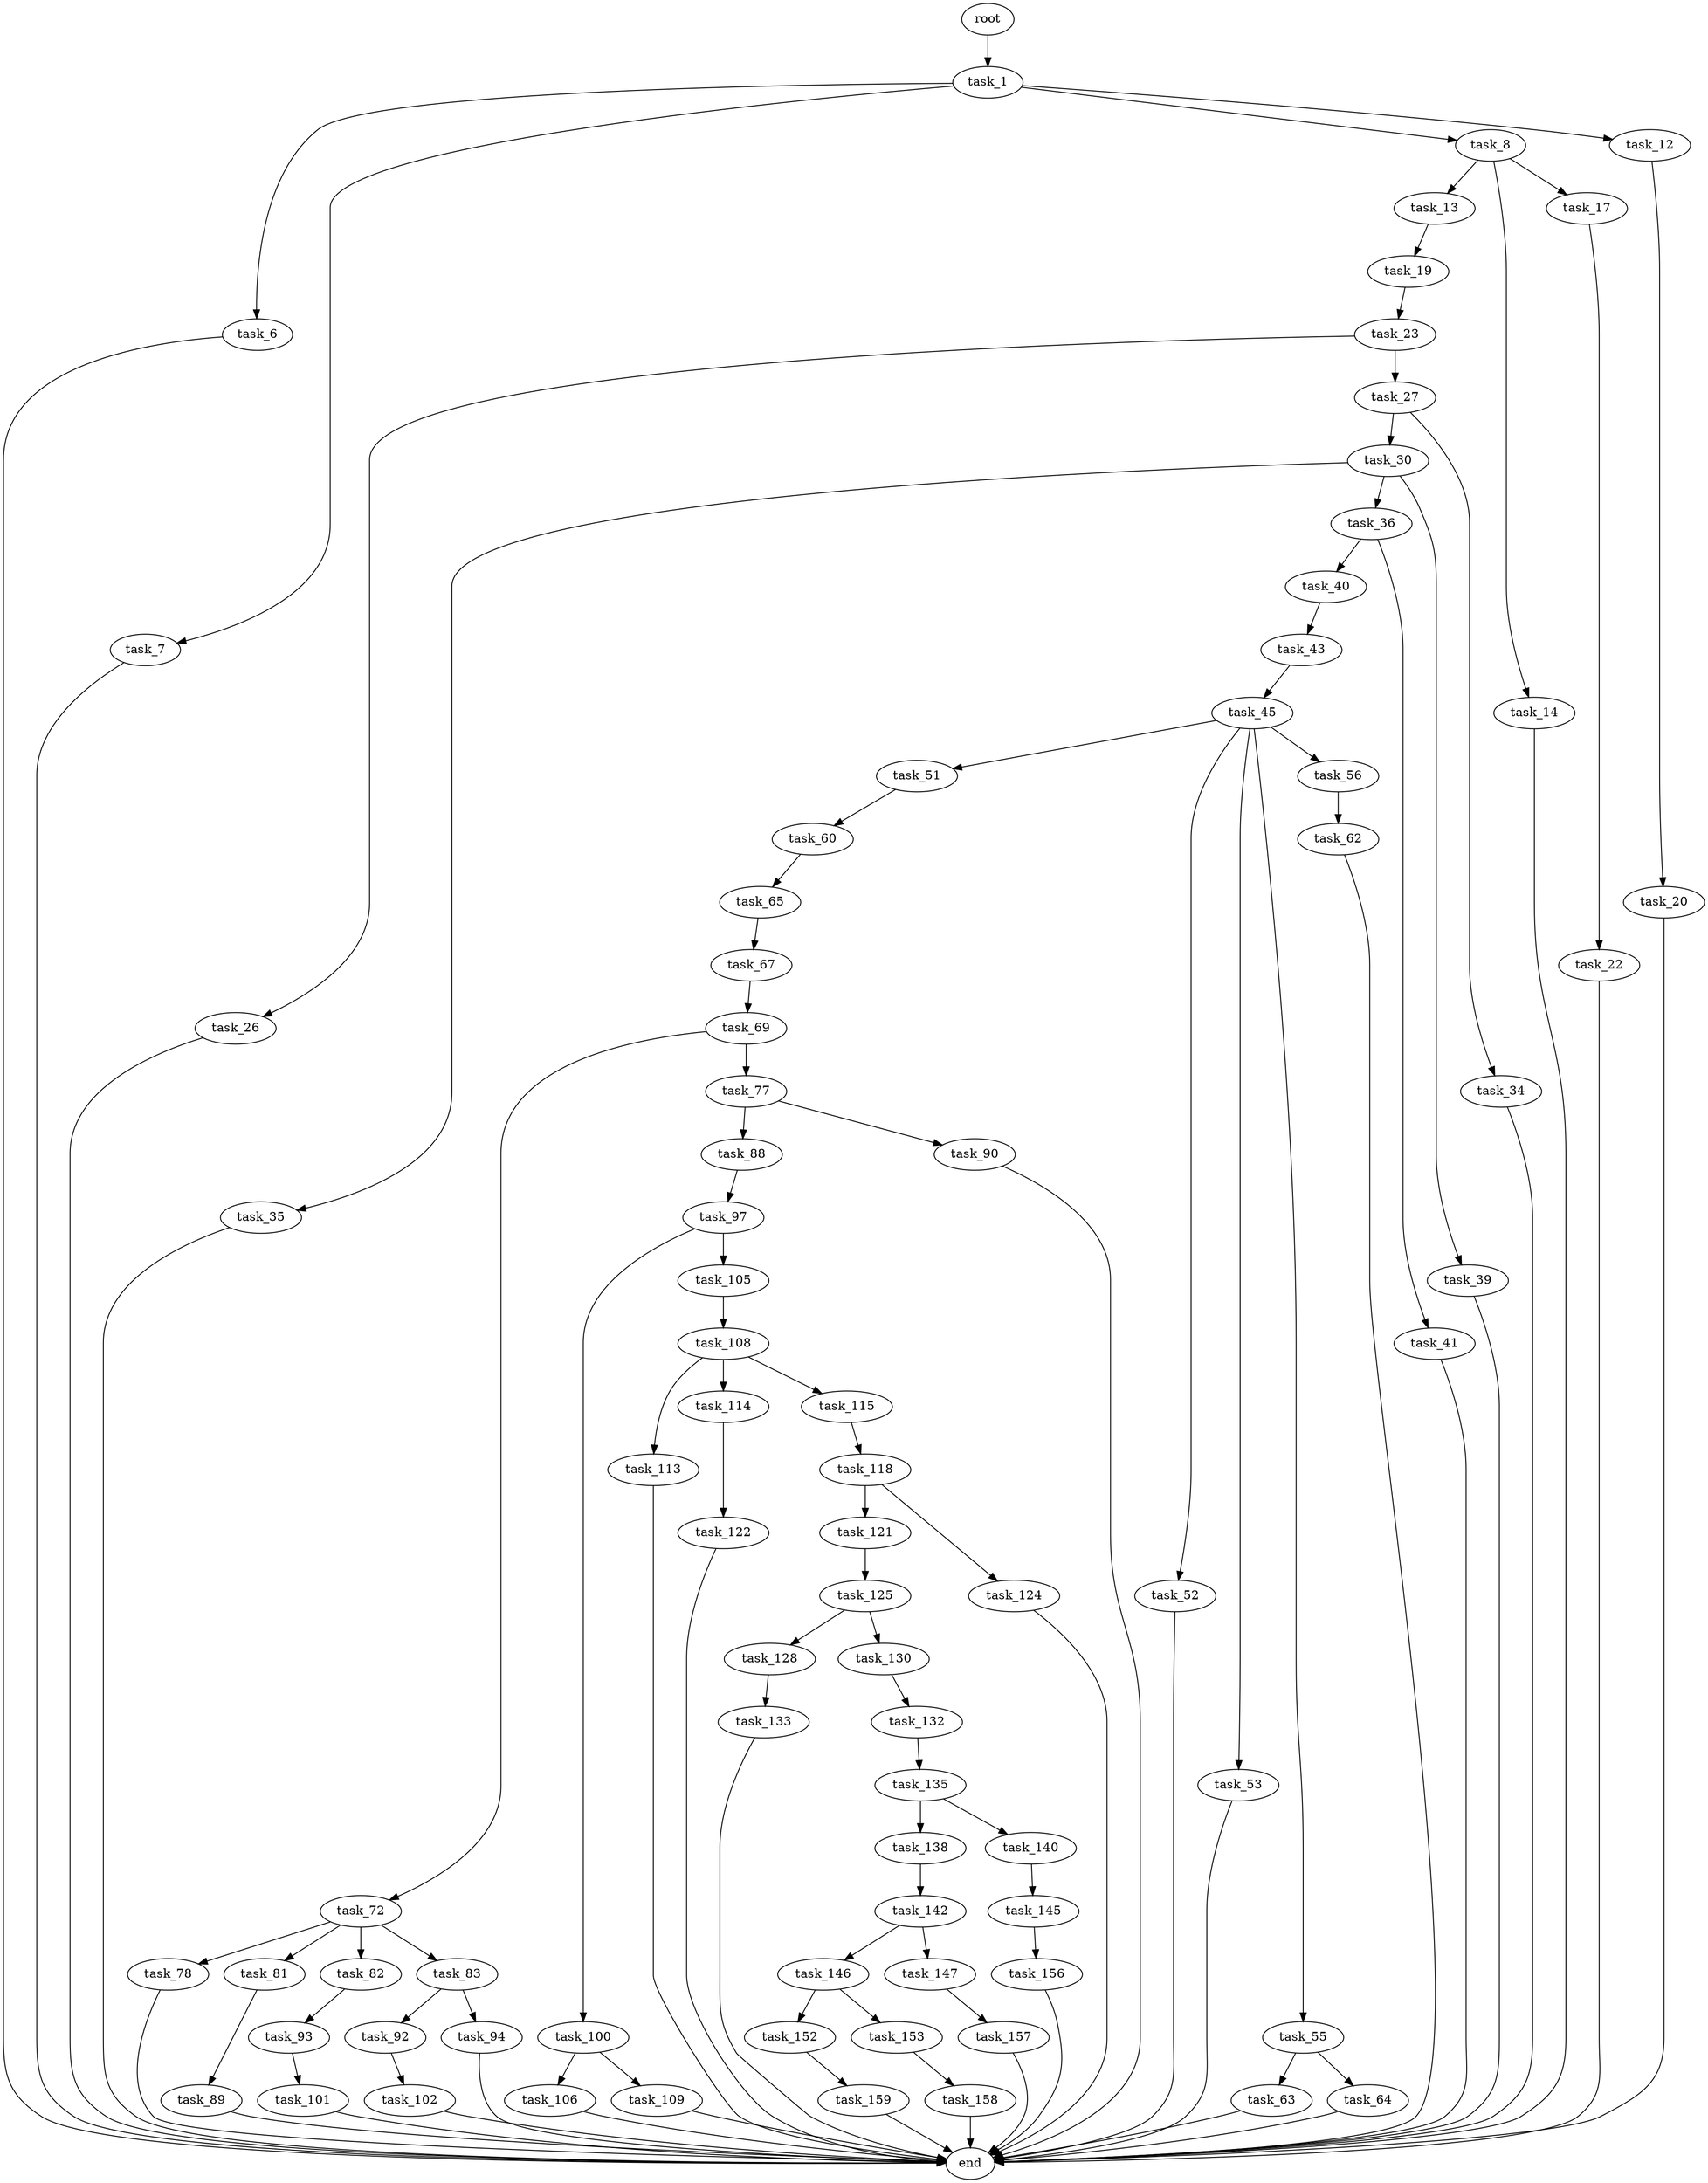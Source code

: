 digraph G {
  root [size="0.000000"];
  task_1 [size="8589934592.000000"];
  task_6 [size="28991029248.000000"];
  task_7 [size="549755813888.000000"];
  task_8 [size="1073741824000.000000"];
  task_12 [size="1285603184.000000"];
  end [size="0.000000"];
  task_13 [size="228081562865.000000"];
  task_14 [size="35405029068.000000"];
  task_17 [size="789378195.000000"];
  task_20 [size="1073741824000.000000"];
  task_19 [size="7808266932.000000"];
  task_22 [size="805318860.000000"];
  task_23 [size="2448454604.000000"];
  task_26 [size="1111584126560.000000"];
  task_27 [size="368293445632.000000"];
  task_30 [size="29726224560.000000"];
  task_34 [size="913514801785.000000"];
  task_35 [size="549755813888.000000"];
  task_36 [size="782757789696.000000"];
  task_39 [size="4492723665.000000"];
  task_40 [size="782757789696.000000"];
  task_41 [size="8589934592.000000"];
  task_43 [size="368293445632.000000"];
  task_45 [size="74246700879.000000"];
  task_51 [size="9576136618.000000"];
  task_52 [size="16462215600.000000"];
  task_53 [size="3187656225.000000"];
  task_55 [size="134217728000.000000"];
  task_56 [size="549755813888.000000"];
  task_60 [size="68719476736.000000"];
  task_63 [size="228349554264.000000"];
  task_64 [size="20813629134.000000"];
  task_62 [size="28991029248.000000"];
  task_65 [size="64356002187.000000"];
  task_67 [size="477266938451.000000"];
  task_69 [size="79146316906.000000"];
  task_72 [size="170425657104.000000"];
  task_77 [size="16482455852.000000"];
  task_78 [size="134217728000.000000"];
  task_81 [size="42591405752.000000"];
  task_82 [size="782757789696.000000"];
  task_83 [size="17112942181.000000"];
  task_88 [size="368293445632.000000"];
  task_90 [size="902385850857.000000"];
  task_89 [size="15719066294.000000"];
  task_93 [size="469847136107.000000"];
  task_92 [size="1527829000.000000"];
  task_94 [size="1369624576.000000"];
  task_97 [size="134217728000.000000"];
  task_102 [size="13827307988.000000"];
  task_101 [size="273197818088.000000"];
  task_100 [size="341437446969.000000"];
  task_105 [size="19606798482.000000"];
  task_106 [size="35242950699.000000"];
  task_109 [size="1273597030.000000"];
  task_108 [size="134217728000.000000"];
  task_113 [size="1073741824000.000000"];
  task_114 [size="1612741899.000000"];
  task_115 [size="535553323500.000000"];
  task_122 [size="237610398493.000000"];
  task_118 [size="15771626619.000000"];
  task_121 [size="2713902324.000000"];
  task_124 [size="411660699736.000000"];
  task_125 [size="134217728000.000000"];
  task_128 [size="2907212498.000000"];
  task_130 [size="8589934592.000000"];
  task_133 [size="4900702486.000000"];
  task_132 [size="41237199778.000000"];
  task_135 [size="206078591872.000000"];
  task_138 [size="549755813888.000000"];
  task_140 [size="10411328579.000000"];
  task_142 [size="134217728000.000000"];
  task_145 [size="7295997084.000000"];
  task_146 [size="232572421568.000000"];
  task_147 [size="4124350954.000000"];
  task_156 [size="8589934592.000000"];
  task_152 [size="118325007268.000000"];
  task_153 [size="134217728000.000000"];
  task_157 [size="80344911291.000000"];
  task_159 [size="43237628998.000000"];
  task_158 [size="48912924000.000000"];

  root -> task_1 [size="1.000000"];
  task_1 -> task_6 [size="33554432.000000"];
  task_1 -> task_7 [size="33554432.000000"];
  task_1 -> task_8 [size="33554432.000000"];
  task_1 -> task_12 [size="33554432.000000"];
  task_6 -> end [size="1.000000"];
  task_7 -> end [size="1.000000"];
  task_8 -> task_13 [size="838860800.000000"];
  task_8 -> task_14 [size="838860800.000000"];
  task_8 -> task_17 [size="838860800.000000"];
  task_12 -> task_20 [size="33554432.000000"];
  task_13 -> task_19 [size="411041792.000000"];
  task_14 -> end [size="1.000000"];
  task_17 -> task_22 [size="33554432.000000"];
  task_20 -> end [size="1.000000"];
  task_19 -> task_23 [size="536870912.000000"];
  task_22 -> end [size="1.000000"];
  task_23 -> task_26 [size="209715200.000000"];
  task_23 -> task_27 [size="209715200.000000"];
  task_26 -> end [size="1.000000"];
  task_27 -> task_30 [size="411041792.000000"];
  task_27 -> task_34 [size="411041792.000000"];
  task_30 -> task_35 [size="75497472.000000"];
  task_30 -> task_36 [size="75497472.000000"];
  task_30 -> task_39 [size="75497472.000000"];
  task_34 -> end [size="1.000000"];
  task_35 -> end [size="1.000000"];
  task_36 -> task_40 [size="679477248.000000"];
  task_36 -> task_41 [size="679477248.000000"];
  task_39 -> end [size="1.000000"];
  task_40 -> task_43 [size="679477248.000000"];
  task_41 -> end [size="1.000000"];
  task_43 -> task_45 [size="411041792.000000"];
  task_45 -> task_51 [size="75497472.000000"];
  task_45 -> task_52 [size="75497472.000000"];
  task_45 -> task_53 [size="75497472.000000"];
  task_45 -> task_55 [size="75497472.000000"];
  task_45 -> task_56 [size="75497472.000000"];
  task_51 -> task_60 [size="301989888.000000"];
  task_52 -> end [size="1.000000"];
  task_53 -> end [size="1.000000"];
  task_55 -> task_63 [size="209715200.000000"];
  task_55 -> task_64 [size="209715200.000000"];
  task_56 -> task_62 [size="536870912.000000"];
  task_60 -> task_65 [size="134217728.000000"];
  task_63 -> end [size="1.000000"];
  task_64 -> end [size="1.000000"];
  task_62 -> end [size="1.000000"];
  task_65 -> task_67 [size="75497472.000000"];
  task_67 -> task_69 [size="301989888.000000"];
  task_69 -> task_72 [size="75497472.000000"];
  task_69 -> task_77 [size="75497472.000000"];
  task_72 -> task_78 [size="134217728.000000"];
  task_72 -> task_81 [size="134217728.000000"];
  task_72 -> task_82 [size="134217728.000000"];
  task_72 -> task_83 [size="134217728.000000"];
  task_77 -> task_88 [size="679477248.000000"];
  task_77 -> task_90 [size="679477248.000000"];
  task_78 -> end [size="1.000000"];
  task_81 -> task_89 [size="679477248.000000"];
  task_82 -> task_93 [size="679477248.000000"];
  task_83 -> task_92 [size="838860800.000000"];
  task_83 -> task_94 [size="838860800.000000"];
  task_88 -> task_97 [size="411041792.000000"];
  task_90 -> end [size="1.000000"];
  task_89 -> end [size="1.000000"];
  task_93 -> task_101 [size="838860800.000000"];
  task_92 -> task_102 [size="33554432.000000"];
  task_94 -> end [size="1.000000"];
  task_97 -> task_100 [size="209715200.000000"];
  task_97 -> task_105 [size="209715200.000000"];
  task_102 -> end [size="1.000000"];
  task_101 -> end [size="1.000000"];
  task_100 -> task_106 [size="411041792.000000"];
  task_100 -> task_109 [size="411041792.000000"];
  task_105 -> task_108 [size="411041792.000000"];
  task_106 -> end [size="1.000000"];
  task_109 -> end [size="1.000000"];
  task_108 -> task_113 [size="209715200.000000"];
  task_108 -> task_114 [size="209715200.000000"];
  task_108 -> task_115 [size="209715200.000000"];
  task_113 -> end [size="1.000000"];
  task_114 -> task_122 [size="33554432.000000"];
  task_115 -> task_118 [size="536870912.000000"];
  task_122 -> end [size="1.000000"];
  task_118 -> task_121 [size="301989888.000000"];
  task_118 -> task_124 [size="301989888.000000"];
  task_121 -> task_125 [size="301989888.000000"];
  task_124 -> end [size="1.000000"];
  task_125 -> task_128 [size="209715200.000000"];
  task_125 -> task_130 [size="209715200.000000"];
  task_128 -> task_133 [size="134217728.000000"];
  task_130 -> task_132 [size="33554432.000000"];
  task_133 -> end [size="1.000000"];
  task_132 -> task_135 [size="33554432.000000"];
  task_135 -> task_138 [size="209715200.000000"];
  task_135 -> task_140 [size="209715200.000000"];
  task_138 -> task_142 [size="536870912.000000"];
  task_140 -> task_145 [size="209715200.000000"];
  task_142 -> task_146 [size="209715200.000000"];
  task_142 -> task_147 [size="209715200.000000"];
  task_145 -> task_156 [size="838860800.000000"];
  task_146 -> task_152 [size="209715200.000000"];
  task_146 -> task_153 [size="209715200.000000"];
  task_147 -> task_157 [size="301989888.000000"];
  task_156 -> end [size="1.000000"];
  task_152 -> task_159 [size="536870912.000000"];
  task_153 -> task_158 [size="209715200.000000"];
  task_157 -> end [size="1.000000"];
  task_159 -> end [size="1.000000"];
  task_158 -> end [size="1.000000"];
}
